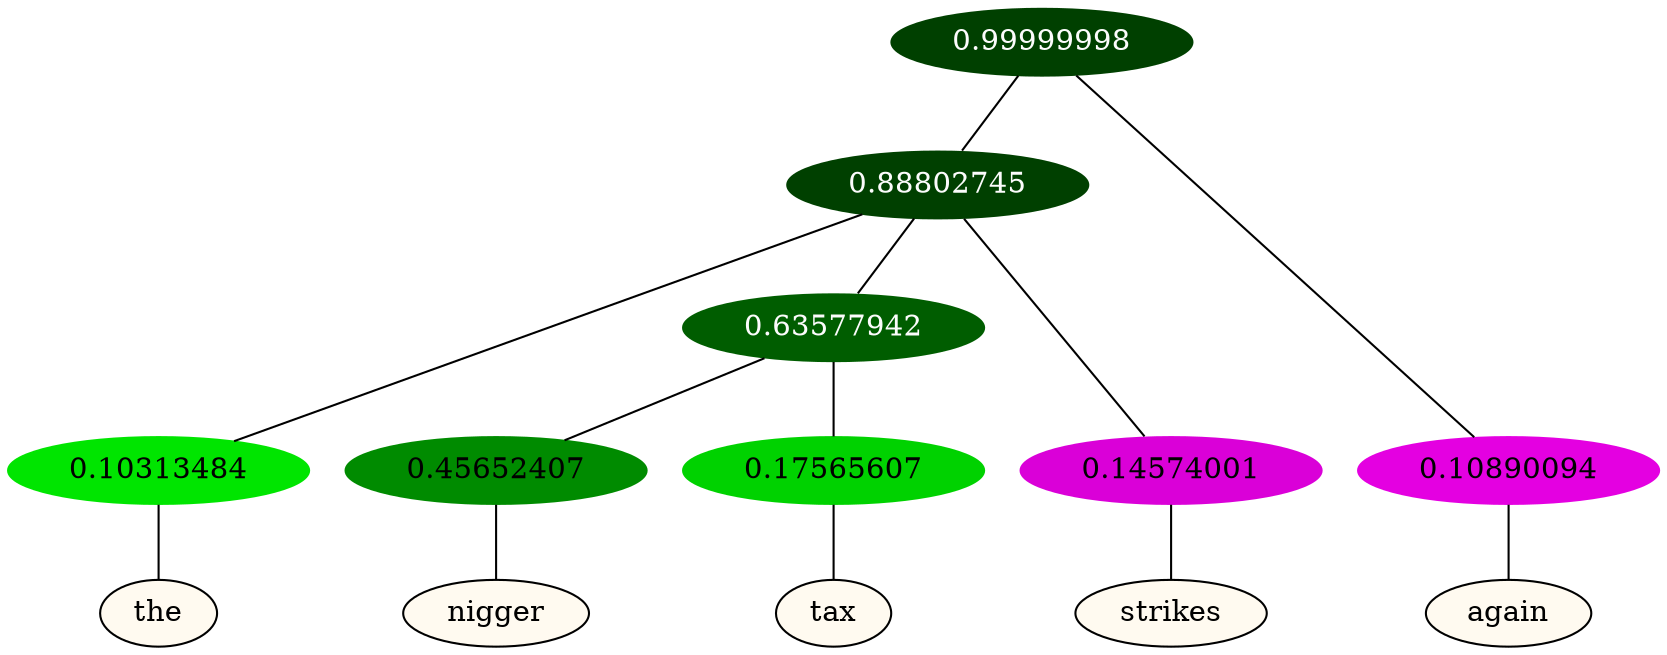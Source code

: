 graph {
	node [format=png height=0.15 nodesep=0.001 ordering=out overlap=prism overlap_scaling=0.01 ranksep=0.001 ratio=0.2 style=filled width=0.15]
	{
		rank=same
		a_w_3 [label=the color=black fillcolor=floralwhite style="filled,solid"]
		a_w_6 [label=nigger color=black fillcolor=floralwhite style="filled,solid"]
		a_w_7 [label=tax color=black fillcolor=floralwhite style="filled,solid"]
		a_w_5 [label=strikes color=black fillcolor=floralwhite style="filled,solid"]
		a_w_2 [label=again color=black fillcolor=floralwhite style="filled,solid"]
	}
	a_n_3 -- a_w_3
	a_n_6 -- a_w_6
	a_n_7 -- a_w_7
	a_n_5 -- a_w_5
	a_n_2 -- a_w_2
	{
		rank=same
		a_n_3 [label=0.10313484 color="0.334 1.000 0.897" fontcolor=black]
		a_n_6 [label=0.45652407 color="0.334 1.000 0.543" fontcolor=black]
		a_n_7 [label=0.17565607 color="0.334 1.000 0.824" fontcolor=black]
		a_n_5 [label=0.14574001 color="0.835 1.000 0.854" fontcolor=black]
		a_n_2 [label=0.10890094 color="0.835 1.000 0.891" fontcolor=black]
	}
	a_n_0 [label=0.99999998 color="0.334 1.000 0.250" fontcolor=grey99]
	a_n_1 [label=0.88802745 color="0.334 1.000 0.250" fontcolor=grey99]
	a_n_0 -- a_n_1
	a_n_0 -- a_n_2
	a_n_1 -- a_n_3
	a_n_4 [label=0.63577942 color="0.334 1.000 0.364" fontcolor=grey99]
	a_n_1 -- a_n_4
	a_n_1 -- a_n_5
	a_n_4 -- a_n_6
	a_n_4 -- a_n_7
}

